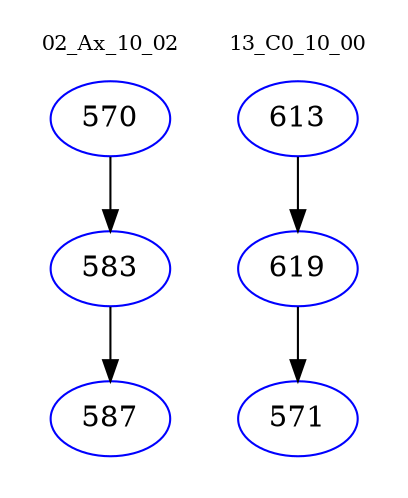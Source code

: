 digraph{
subgraph cluster_0 {
color = white
label = "02_Ax_10_02";
fontsize=10;
T0_570 [label="570", color="blue"]
T0_570 -> T0_583 [color="black"]
T0_583 [label="583", color="blue"]
T0_583 -> T0_587 [color="black"]
T0_587 [label="587", color="blue"]
}
subgraph cluster_1 {
color = white
label = "13_C0_10_00";
fontsize=10;
T1_613 [label="613", color="blue"]
T1_613 -> T1_619 [color="black"]
T1_619 [label="619", color="blue"]
T1_619 -> T1_571 [color="black"]
T1_571 [label="571", color="blue"]
}
}
